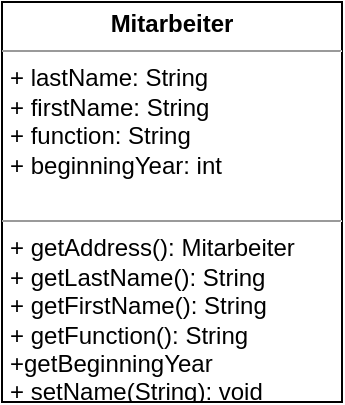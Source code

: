 <mxfile>
    <diagram id="ZwEnzvn5TlSO54eEMzyG" name="Seite-1">
        <mxGraphModel dx="756" dy="309" grid="1" gridSize="10" guides="1" tooltips="1" connect="1" arrows="1" fold="1" page="1" pageScale="1" pageWidth="827" pageHeight="1169" math="0" shadow="0">
            <root>
                <mxCell id="0"/>
                <mxCell id="1" parent="0"/>
                <mxCell id="56" value="&lt;p style=&quot;margin: 0px ; margin-top: 4px ; text-align: center&quot;&gt;&lt;b&gt;Mitarbeiter&lt;/b&gt;&lt;/p&gt;&lt;hr size=&quot;1&quot;&gt;&lt;p style=&quot;margin: 0px ; margin-left: 4px&quot;&gt;+ lastName: String&lt;/p&gt;&lt;p style=&quot;margin: 0px ; margin-left: 4px&quot;&gt;+ firstName: String&lt;br&gt;&lt;/p&gt;&lt;p style=&quot;margin: 0px ; margin-left: 4px&quot;&gt;+ function: String&lt;/p&gt;&lt;p style=&quot;margin: 0px ; margin-left: 4px&quot;&gt;+ beginningYear: int&lt;/p&gt;&lt;p style=&quot;margin: 0px ; margin-left: 4px&quot;&gt;&lt;br&gt;&lt;/p&gt;&lt;hr size=&quot;1&quot;&gt;&lt;p style=&quot;margin: 0px ; margin-left: 4px&quot;&gt;+ getAddress(): Mitarbeiter&lt;/p&gt;&lt;p style=&quot;margin: 0px ; margin-left: 4px&quot;&gt;+ getLastName(): String&lt;br&gt;&lt;/p&gt;&lt;p style=&quot;margin: 0px ; margin-left: 4px&quot;&gt;+ getFirstName(): String&lt;br&gt;&lt;/p&gt;&lt;p style=&quot;margin: 0px ; margin-left: 4px&quot;&gt;+ getFunction(): String&lt;br&gt;&lt;/p&gt;&lt;p style=&quot;margin: 0px ; margin-left: 4px&quot;&gt;+getBeginningYear&lt;/p&gt;&lt;p style=&quot;margin: 0px ; margin-left: 4px&quot;&gt;+ setName(String): void&lt;br&gt;&lt;/p&gt;" style="verticalAlign=top;align=left;overflow=fill;fontSize=12;fontFamily=Helvetica;html=1;" vertex="1" parent="1">
                    <mxGeometry x="330" y="130" width="170" height="200" as="geometry"/>
                </mxCell>
            </root>
        </mxGraphModel>
    </diagram>
</mxfile>